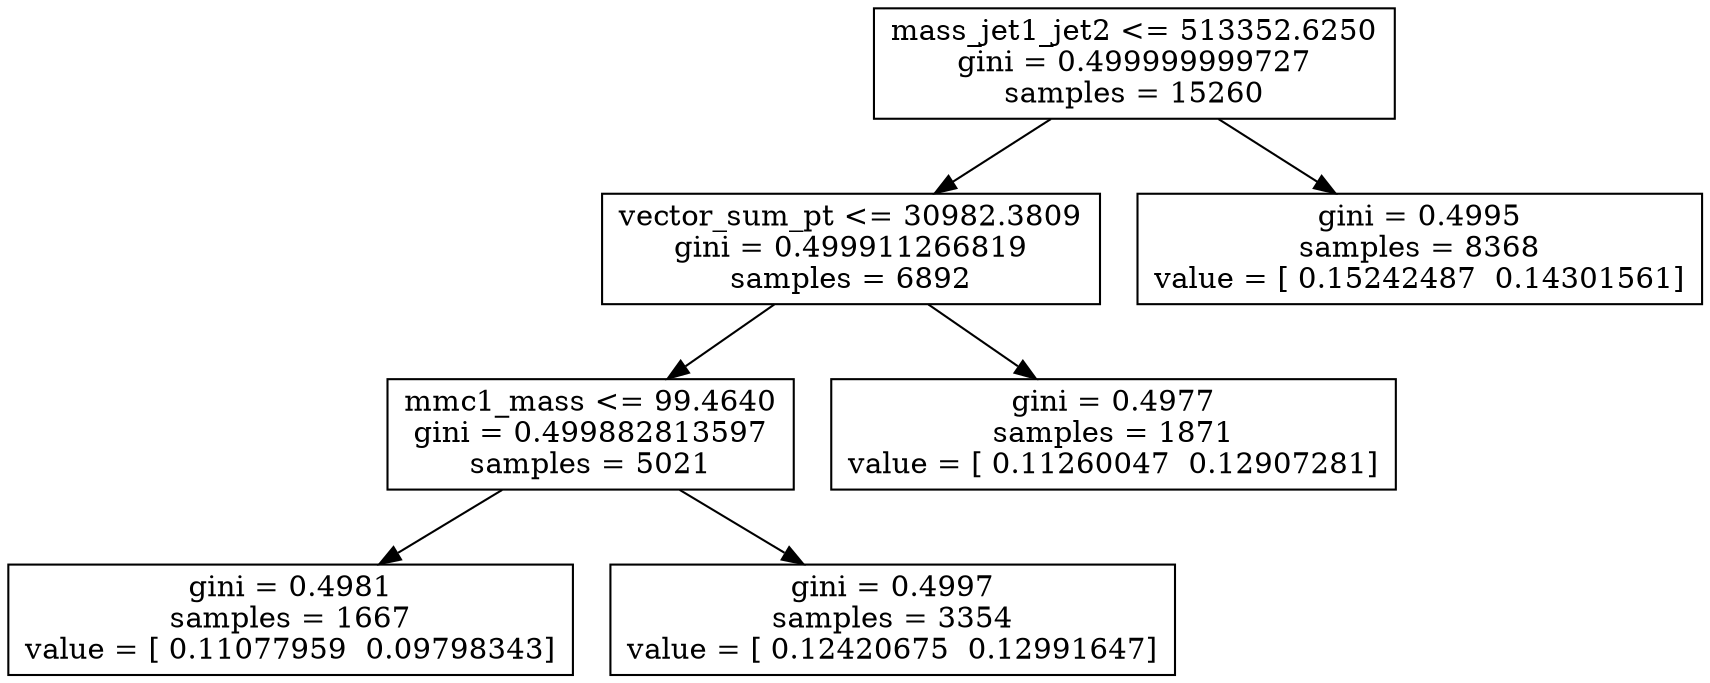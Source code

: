 digraph Tree {
0 [label="mass_jet1_jet2 <= 513352.6250\ngini = 0.499999999727\nsamples = 15260", shape="box"] ;
1 [label="vector_sum_pt <= 30982.3809\ngini = 0.499911266819\nsamples = 6892", shape="box"] ;
0 -> 1 ;
2 [label="mmc1_mass <= 99.4640\ngini = 0.499882813597\nsamples = 5021", shape="box"] ;
1 -> 2 ;
3 [label="gini = 0.4981\nsamples = 1667\nvalue = [ 0.11077959  0.09798343]", shape="box"] ;
2 -> 3 ;
4 [label="gini = 0.4997\nsamples = 3354\nvalue = [ 0.12420675  0.12991647]", shape="box"] ;
2 -> 4 ;
5 [label="gini = 0.4977\nsamples = 1871\nvalue = [ 0.11260047  0.12907281]", shape="box"] ;
1 -> 5 ;
6 [label="gini = 0.4995\nsamples = 8368\nvalue = [ 0.15242487  0.14301561]", shape="box"] ;
0 -> 6 ;
}